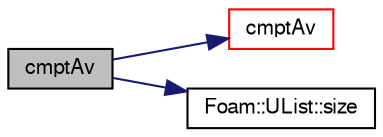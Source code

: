 digraph "cmptAv"
{
  bgcolor="transparent";
  edge [fontname="FreeSans",fontsize="10",labelfontname="FreeSans",labelfontsize="10"];
  node [fontname="FreeSans",fontsize="10",shape=record];
  rankdir="LR";
  Node67093 [label="cmptAv",height=0.2,width=0.4,color="black", fillcolor="grey75", style="filled", fontcolor="black"];
  Node67093 -> Node67094 [color="midnightblue",fontsize="10",style="solid",fontname="FreeSans"];
  Node67094 [label="cmptAv",height=0.2,width=0.4,color="red",URL="$a21124.html#a7af056d5acb329854c78eb3267468c11"];
  Node67093 -> Node67101 [color="midnightblue",fontsize="10",style="solid",fontname="FreeSans"];
  Node67101 [label="Foam::UList::size",height=0.2,width=0.4,color="black",URL="$a25698.html#a47b3bf30da1eb3ab8076b5fbe00e0494",tooltip="Return the number of elements in the UList. "];
}
